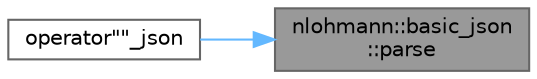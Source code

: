 digraph "nlohmann::basic_json::parse"
{
 // LATEX_PDF_SIZE
  bgcolor="transparent";
  edge [fontname=Helvetica,fontsize=10,labelfontname=Helvetica,labelfontsize=10];
  node [fontname=Helvetica,fontsize=10,shape=box,height=0.2,width=0.4];
  rankdir="RL";
  Node1 [label="nlohmann::basic_json\l::parse",height=0.2,width=0.4,color="gray40", fillcolor="grey60", style="filled", fontcolor="black",tooltip="deserialize from a compatible input"];
  Node1 -> Node2 [dir="back",color="steelblue1",style="solid"];
  Node2 [label="operator\"\"_json",height=0.2,width=0.4,color="grey40", fillcolor="white", style="filled",URL="$a00272.html#ae90d59ab420a183cd5fb8588bdc95e06",tooltip="user-defined string literal for JSON values"];
}
